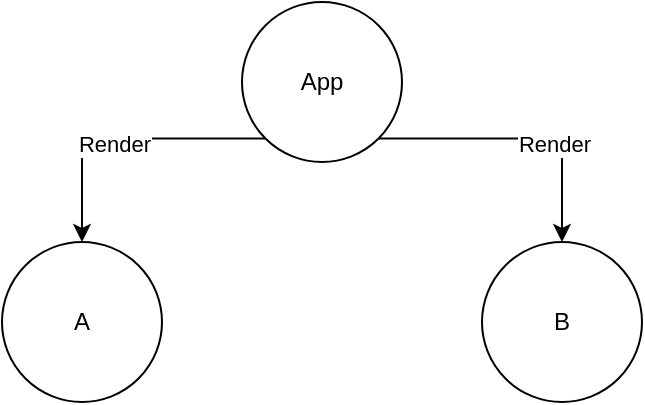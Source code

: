 <mxfile version="24.2.0" type="github">
  <diagram name="第 1 页" id="ArNGjJzckgW9GQecaOlF">
    <mxGraphModel dx="1434" dy="786" grid="1" gridSize="10" guides="1" tooltips="1" connect="1" arrows="1" fold="1" page="1" pageScale="1" pageWidth="827" pageHeight="1169" math="0" shadow="0">
      <root>
        <mxCell id="0" />
        <mxCell id="1" parent="0" />
        <mxCell id="wQdQabCVC8La_C4h437c-6" style="edgeStyle=orthogonalEdgeStyle;rounded=0;orthogonalLoop=1;jettySize=auto;html=1;exitX=0;exitY=1;exitDx=0;exitDy=0;" edge="1" parent="1" source="wQdQabCVC8La_C4h437c-1" target="wQdQabCVC8La_C4h437c-2">
          <mxGeometry relative="1" as="geometry" />
        </mxCell>
        <mxCell id="wQdQabCVC8La_C4h437c-8" value="Render" style="edgeLabel;html=1;align=center;verticalAlign=middle;resizable=0;points=[];" vertex="1" connectable="0" parent="wQdQabCVC8La_C4h437c-6">
          <mxGeometry x="0.056" y="2" relative="1" as="geometry">
            <mxPoint as="offset" />
          </mxGeometry>
        </mxCell>
        <mxCell id="wQdQabCVC8La_C4h437c-7" style="edgeStyle=orthogonalEdgeStyle;rounded=0;orthogonalLoop=1;jettySize=auto;html=1;exitX=1;exitY=1;exitDx=0;exitDy=0;entryX=0.5;entryY=0;entryDx=0;entryDy=0;" edge="1" parent="1" source="wQdQabCVC8La_C4h437c-1" target="wQdQabCVC8La_C4h437c-3">
          <mxGeometry relative="1" as="geometry" />
        </mxCell>
        <mxCell id="wQdQabCVC8La_C4h437c-9" value="Render" style="edgeLabel;html=1;align=center;verticalAlign=middle;resizable=0;points=[];" vertex="1" connectable="0" parent="wQdQabCVC8La_C4h437c-7">
          <mxGeometry x="0.223" y="-2" relative="1" as="geometry">
            <mxPoint as="offset" />
          </mxGeometry>
        </mxCell>
        <mxCell id="wQdQabCVC8La_C4h437c-1" value="App" style="ellipse;whiteSpace=wrap;html=1;aspect=fixed;" vertex="1" parent="1">
          <mxGeometry x="400" y="60" width="80" height="80" as="geometry" />
        </mxCell>
        <mxCell id="wQdQabCVC8La_C4h437c-2" value="A" style="ellipse;whiteSpace=wrap;html=1;aspect=fixed;" vertex="1" parent="1">
          <mxGeometry x="280" y="180" width="80" height="80" as="geometry" />
        </mxCell>
        <mxCell id="wQdQabCVC8La_C4h437c-3" value="B" style="ellipse;whiteSpace=wrap;html=1;aspect=fixed;" vertex="1" parent="1">
          <mxGeometry x="520" y="180" width="80" height="80" as="geometry" />
        </mxCell>
      </root>
    </mxGraphModel>
  </diagram>
</mxfile>
